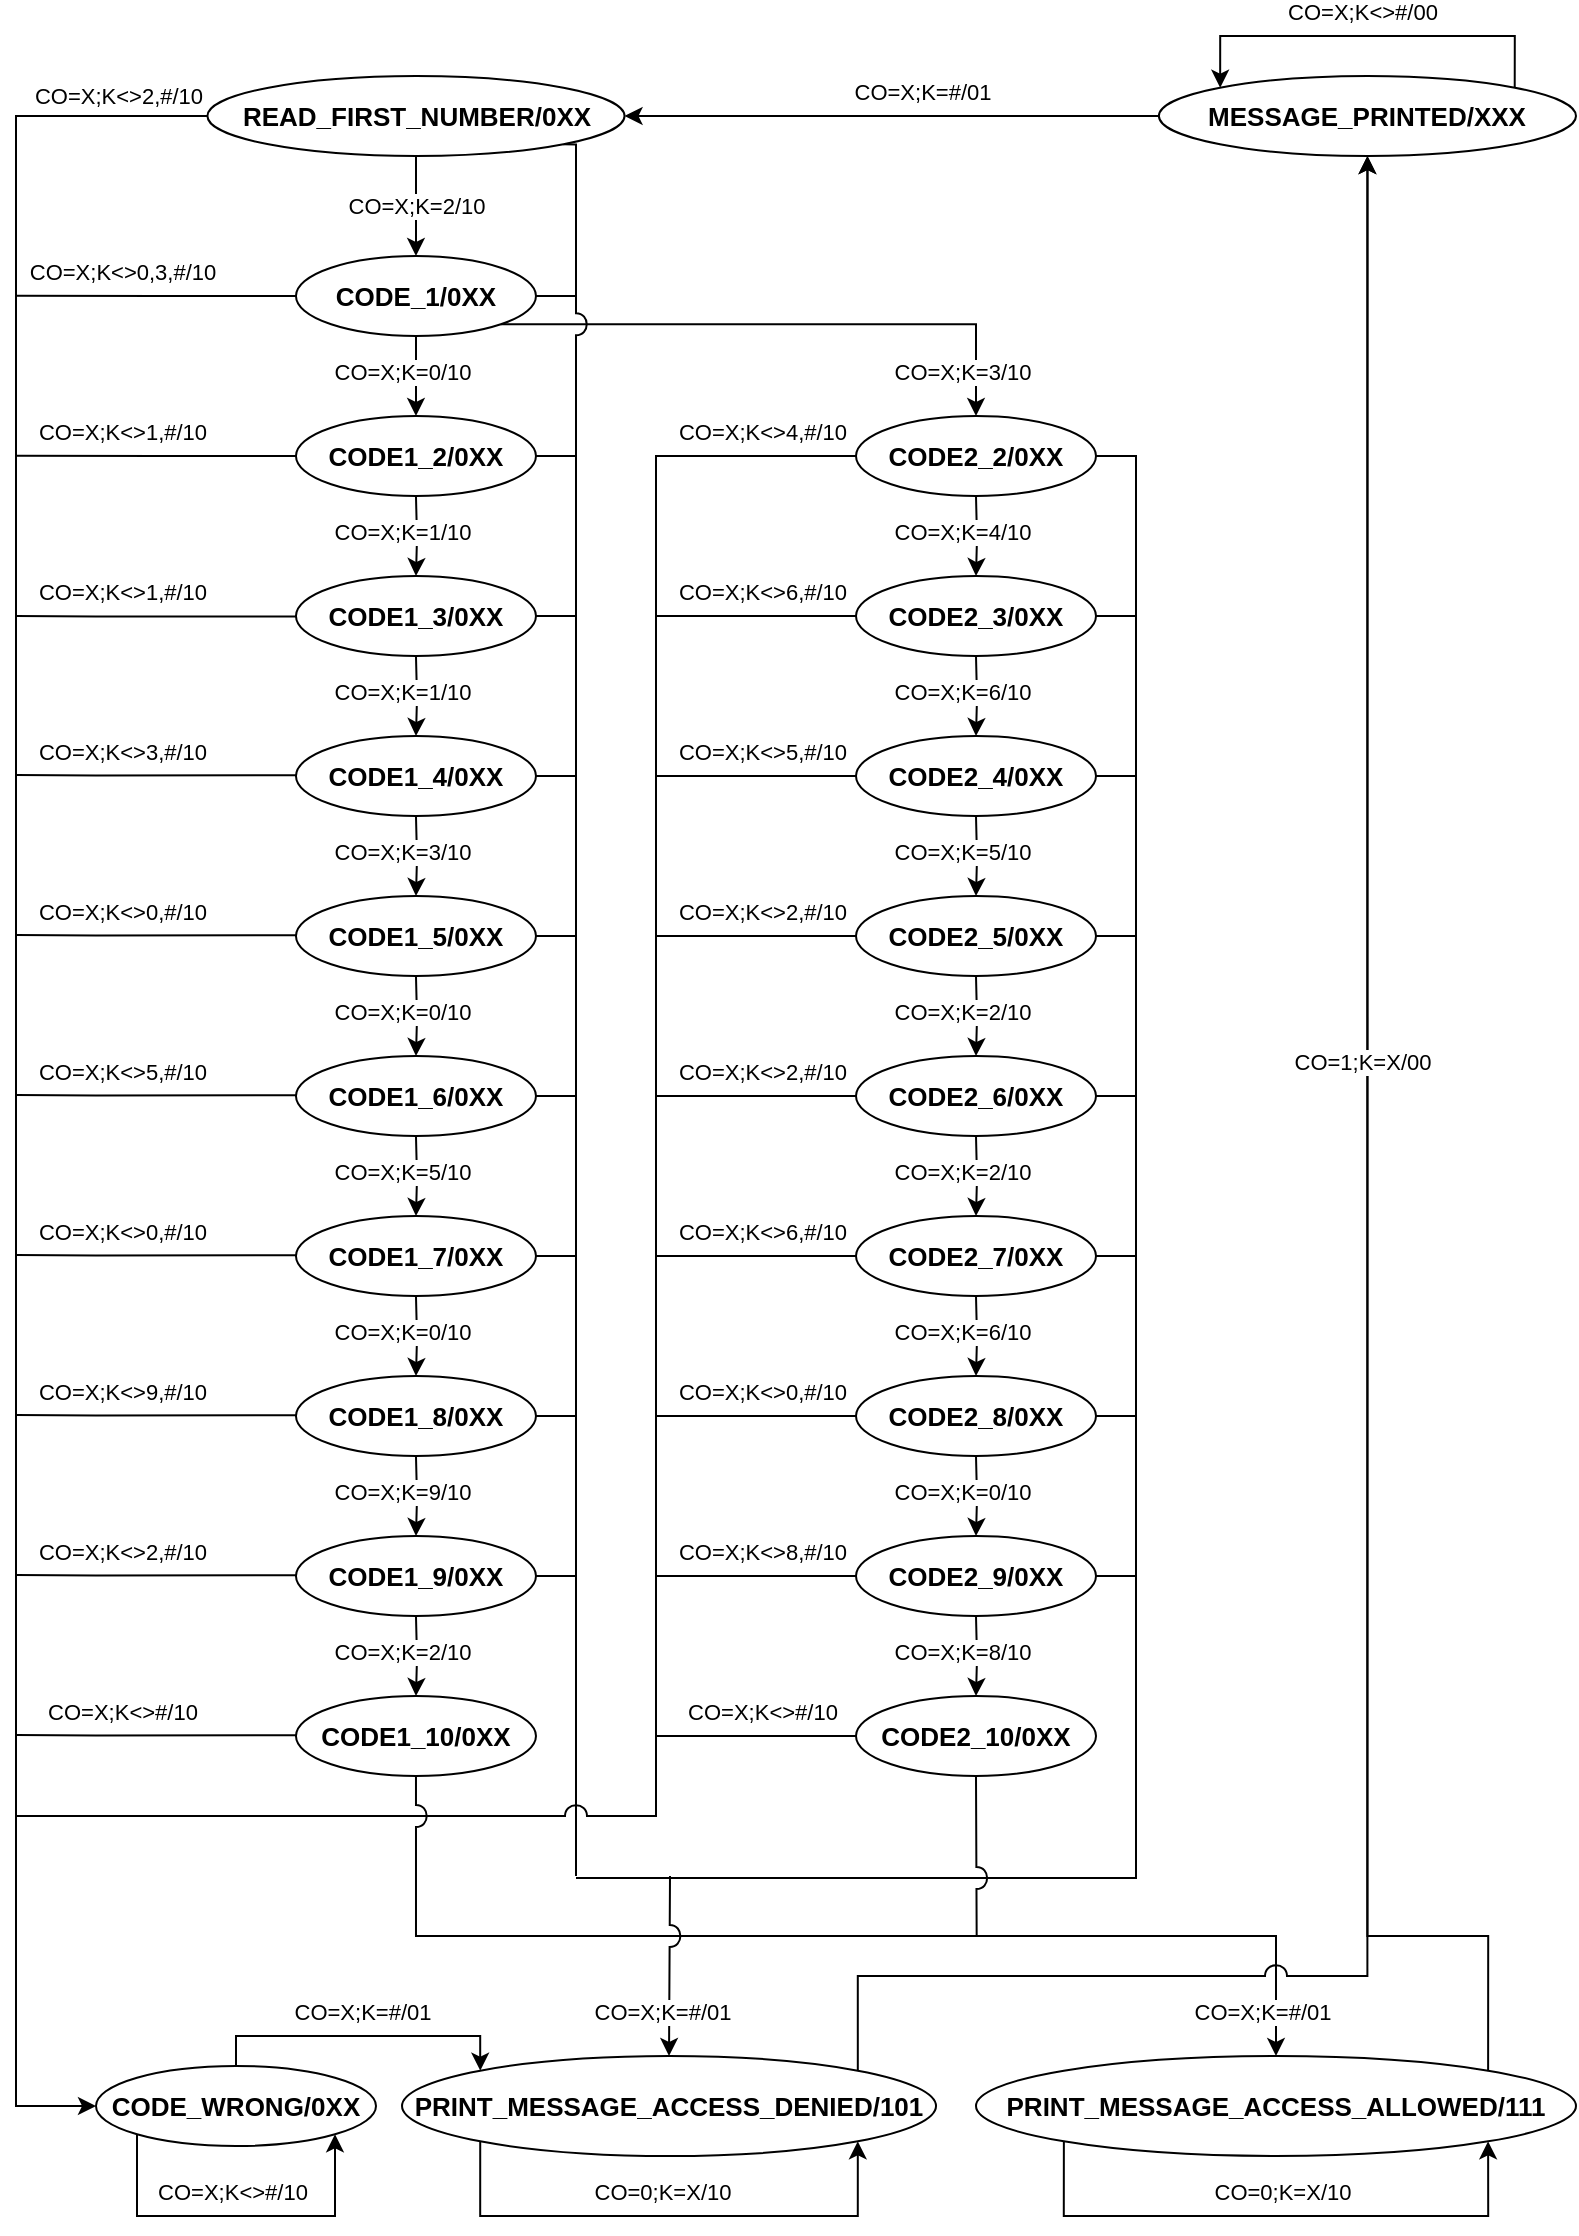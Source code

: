 <mxfile version="13.0.6" type="device"><diagram id="C5RBs43oDa-KdzZeNtuy" name="Page-1"><mxGraphModel dx="971" dy="696" grid="1" gridSize="10" guides="1" tooltips="1" connect="1" arrows="1" fold="1" page="1" pageScale="1" pageWidth="827" pageHeight="1169" math="0" shadow="0"><root><mxCell id="WIyWlLk6GJQsqaUBKTNV-0"/><mxCell id="WIyWlLk6GJQsqaUBKTNV-1" parent="WIyWlLk6GJQsqaUBKTNV-0"/><mxCell id="F92NFaQot47sYmx4hDfe-163" style="edgeStyle=orthogonalEdgeStyle;rounded=0;jumpStyle=arc;jumpSize=11;orthogonalLoop=1;jettySize=auto;html=1;exitX=1;exitY=1;exitDx=0;exitDy=0;startArrow=none;startFill=0;endArrow=none;endFill=0;" edge="1" parent="WIyWlLk6GJQsqaUBKTNV-1" source="F92NFaQot47sYmx4hDfe-0"><mxGeometry relative="1" as="geometry"><mxPoint x="310" y="190" as="targetPoint"/><Array as="points"><mxPoint x="310" y="114"/></Array></mxGeometry></mxCell><mxCell id="F92NFaQot47sYmx4hDfe-0" value="&lt;b&gt;&lt;font style=&quot;font-size: 13px&quot;&gt;READ_FIRST_NUMBER/0XX&lt;/font&gt;&lt;/b&gt;" style="ellipse;whiteSpace=wrap;html=1;" vertex="1" parent="WIyWlLk6GJQsqaUBKTNV-1"><mxGeometry x="125.72" y="80" width="208.55" height="40" as="geometry"/></mxCell><mxCell id="F92NFaQot47sYmx4hDfe-15" style="edgeStyle=orthogonalEdgeStyle;rounded=0;orthogonalLoop=1;jettySize=auto;html=1;exitX=0;exitY=0.5;exitDx=0;exitDy=0;endArrow=none;endFill=0;" edge="1" parent="WIyWlLk6GJQsqaUBKTNV-1" source="F92NFaQot47sYmx4hDfe-2"><mxGeometry relative="1" as="geometry"><mxPoint x="30" y="189.882" as="targetPoint"/></mxGeometry></mxCell><mxCell id="F92NFaQot47sYmx4hDfe-20" value="" style="edgeStyle=orthogonalEdgeStyle;rounded=0;orthogonalLoop=1;jettySize=auto;html=1;endArrow=classic;endFill=1;" edge="1" parent="WIyWlLk6GJQsqaUBKTNV-1" source="F92NFaQot47sYmx4hDfe-2" target="F92NFaQot47sYmx4hDfe-19"><mxGeometry relative="1" as="geometry"/></mxCell><mxCell id="F92NFaQot47sYmx4hDfe-22" style="edgeStyle=orthogonalEdgeStyle;rounded=0;orthogonalLoop=1;jettySize=auto;html=1;exitX=1;exitY=1;exitDx=0;exitDy=0;entryX=0.5;entryY=0;entryDx=0;entryDy=0;endArrow=classic;endFill=1;" edge="1" parent="WIyWlLk6GJQsqaUBKTNV-1" source="F92NFaQot47sYmx4hDfe-2" target="F92NFaQot47sYmx4hDfe-21"><mxGeometry relative="1" as="geometry"/></mxCell><mxCell id="F92NFaQot47sYmx4hDfe-114" style="rounded=0;orthogonalLoop=1;jettySize=auto;html=1;exitX=1;exitY=0.5;exitDx=0;exitDy=0;endArrow=none;endFill=0;edgeStyle=orthogonalEdgeStyle;jumpStyle=arc;jumpSize=11;" edge="1" parent="WIyWlLk6GJQsqaUBKTNV-1" source="F92NFaQot47sYmx4hDfe-2"><mxGeometry relative="1" as="geometry"><mxPoint x="310" y="980" as="targetPoint"/><Array as="points"><mxPoint x="310" y="190"/></Array></mxGeometry></mxCell><mxCell id="F92NFaQot47sYmx4hDfe-2" value="&lt;b&gt;&lt;font style=&quot;font-size: 13px&quot;&gt;CODE_1/0XX&lt;/font&gt;&lt;/b&gt;" style="ellipse;whiteSpace=wrap;html=1;" vertex="1" parent="WIyWlLk6GJQsqaUBKTNV-1"><mxGeometry x="169.99" y="170" width="120" height="40" as="geometry"/></mxCell><mxCell id="F92NFaQot47sYmx4hDfe-9" value="&lt;font style=&quot;font-size: 11px&quot;&gt;CO=X;K=2/10&lt;/font&gt;" style="endArrow=classic;html=1;entryX=0.5;entryY=0;entryDx=0;entryDy=0;" edge="1" parent="WIyWlLk6GJQsqaUBKTNV-1" source="F92NFaQot47sYmx4hDfe-0" target="F92NFaQot47sYmx4hDfe-2"><mxGeometry width="50" height="50" relative="1" as="geometry"><mxPoint x="360" y="370" as="sourcePoint"/><mxPoint x="410" y="320" as="targetPoint"/></mxGeometry></mxCell><mxCell id="F92NFaQot47sYmx4hDfe-141" style="edgeStyle=orthogonalEdgeStyle;rounded=0;jumpStyle=arc;jumpSize=11;orthogonalLoop=1;jettySize=auto;html=1;exitX=0.5;exitY=0;exitDx=0;exitDy=0;entryX=0;entryY=0;entryDx=0;entryDy=0;startArrow=none;startFill=0;endArrow=classic;endFill=1;" edge="1" parent="WIyWlLk6GJQsqaUBKTNV-1" source="F92NFaQot47sYmx4hDfe-10" target="F92NFaQot47sYmx4hDfe-135"><mxGeometry relative="1" as="geometry"><Array as="points"><mxPoint x="140" y="1060"/><mxPoint x="262" y="1060"/></Array></mxGeometry></mxCell><mxCell id="F92NFaQot47sYmx4hDfe-10" value="&lt;b&gt;&lt;font style=&quot;font-size: 13px&quot;&gt;CODE_WRONG/0XX&lt;/font&gt;&lt;/b&gt;" style="ellipse;whiteSpace=wrap;html=1;" vertex="1" parent="WIyWlLk6GJQsqaUBKTNV-1"><mxGeometry x="70" y="1075" width="140" height="40" as="geometry"/></mxCell><mxCell id="F92NFaQot47sYmx4hDfe-11" value="" style="endArrow=classic;html=1;exitX=0;exitY=0.5;exitDx=0;exitDy=0;entryX=0;entryY=0.5;entryDx=0;entryDy=0;rounded=0;" edge="1" parent="WIyWlLk6GJQsqaUBKTNV-1" source="F92NFaQot47sYmx4hDfe-0" target="F92NFaQot47sYmx4hDfe-10"><mxGeometry width="50" height="50" relative="1" as="geometry"><mxPoint x="140" y="270" as="sourcePoint"/><mxPoint x="190" y="220" as="targetPoint"/><Array as="points"><mxPoint x="30" y="100"/><mxPoint x="30" y="1095"/></Array></mxGeometry></mxCell><mxCell id="F92NFaQot47sYmx4hDfe-12" value="&lt;font style=&quot;font-size: 11px&quot;&gt;CO=X;K&amp;lt;&amp;gt;2,#/10&lt;/font&gt;" style="edgeLabel;html=1;align=center;verticalAlign=middle;resizable=0;points=[];" vertex="1" connectable="0" parent="F92NFaQot47sYmx4hDfe-11"><mxGeometry x="-0.889" y="2" relative="1" as="geometry"><mxPoint x="18.45" y="-12" as="offset"/></mxGeometry></mxCell><mxCell id="F92NFaQot47sYmx4hDfe-17" value="&lt;font style=&quot;font-size: 11px&quot;&gt;CO=X;K&amp;lt;&amp;gt;0,3,#/10&lt;/font&gt;" style="edgeLabel;html=1;align=center;verticalAlign=middle;resizable=0;points=[];" vertex="1" connectable="0" parent="WIyWlLk6GJQsqaUBKTNV-1"><mxGeometry x="70.003" y="190" as="geometry"><mxPoint x="12.5" y="-12" as="offset"/></mxGeometry></mxCell><mxCell id="F92NFaQot47sYmx4hDfe-25" style="edgeStyle=orthogonalEdgeStyle;rounded=0;orthogonalLoop=1;jettySize=auto;html=1;exitX=0;exitY=0.5;exitDx=0;exitDy=0;endArrow=none;endFill=0;" edge="1" parent="WIyWlLk6GJQsqaUBKTNV-1" source="F92NFaQot47sYmx4hDfe-19"><mxGeometry relative="1" as="geometry"><mxPoint x="30" y="269.833" as="targetPoint"/></mxGeometry></mxCell><mxCell id="F92NFaQot47sYmx4hDfe-116" style="edgeStyle=orthogonalEdgeStyle;rounded=0;jumpStyle=arc;jumpSize=11;orthogonalLoop=1;jettySize=auto;html=1;exitX=1;exitY=0.5;exitDx=0;exitDy=0;endArrow=none;endFill=0;" edge="1" parent="WIyWlLk6GJQsqaUBKTNV-1" source="F92NFaQot47sYmx4hDfe-19"><mxGeometry relative="1" as="geometry"><mxPoint x="310" y="270.138" as="targetPoint"/></mxGeometry></mxCell><mxCell id="F92NFaQot47sYmx4hDfe-19" value="&lt;b&gt;&lt;font style=&quot;font-size: 13px&quot;&gt;CODE1_2/0XX&lt;br&gt;&lt;/font&gt;&lt;/b&gt;" style="ellipse;whiteSpace=wrap;html=1;" vertex="1" parent="WIyWlLk6GJQsqaUBKTNV-1"><mxGeometry x="169.99" y="250" width="120" height="40" as="geometry"/></mxCell><mxCell id="F92NFaQot47sYmx4hDfe-27" style="edgeStyle=orthogonalEdgeStyle;rounded=0;orthogonalLoop=1;jettySize=auto;html=1;exitX=0;exitY=0.5;exitDx=0;exitDy=0;endArrow=none;endFill=0;jumpStyle=arc;jumpSize=11;" edge="1" parent="WIyWlLk6GJQsqaUBKTNV-1" source="F92NFaQot47sYmx4hDfe-21"><mxGeometry relative="1" as="geometry"><mxPoint x="30" y="950" as="targetPoint"/><Array as="points"><mxPoint x="350" y="270"/><mxPoint x="350" y="950"/></Array></mxGeometry></mxCell><mxCell id="F92NFaQot47sYmx4hDfe-126" style="edgeStyle=orthogonalEdgeStyle;rounded=0;jumpStyle=arc;jumpSize=11;orthogonalLoop=1;jettySize=auto;html=1;exitX=1;exitY=0.5;exitDx=0;exitDy=0;endArrow=none;endFill=0;" edge="1" parent="WIyWlLk6GJQsqaUBKTNV-1" source="F92NFaQot47sYmx4hDfe-21"><mxGeometry relative="1" as="geometry"><mxPoint x="310" y="981" as="targetPoint"/><Array as="points"><mxPoint x="590" y="270"/><mxPoint x="590" y="981"/></Array></mxGeometry></mxCell><mxCell id="F92NFaQot47sYmx4hDfe-21" value="&lt;b&gt;&lt;font style=&quot;font-size: 13px&quot;&gt;CODE2_2/0XX&lt;br&gt;&lt;/font&gt;&lt;/b&gt;" style="ellipse;whiteSpace=wrap;html=1;" vertex="1" parent="WIyWlLk6GJQsqaUBKTNV-1"><mxGeometry x="450" y="250" width="120" height="40" as="geometry"/></mxCell><mxCell id="F92NFaQot47sYmx4hDfe-23" value="&lt;font style=&quot;font-size: 11px&quot;&gt;CO=X;K=0/10&lt;/font&gt;" style="edgeLabel;html=1;align=center;verticalAlign=middle;resizable=0;points=[];" vertex="1" connectable="0" parent="WIyWlLk6GJQsqaUBKTNV-1"><mxGeometry x="210.003" y="240" as="geometry"><mxPoint x="12.5" y="-12" as="offset"/></mxGeometry></mxCell><mxCell id="F92NFaQot47sYmx4hDfe-24" value="&lt;font style=&quot;font-size: 11px&quot;&gt;CO=X;K=3/10&lt;/font&gt;" style="edgeLabel;html=1;align=center;verticalAlign=middle;resizable=0;points=[];" vertex="1" connectable="0" parent="WIyWlLk6GJQsqaUBKTNV-1"><mxGeometry x="490.013" y="240" as="geometry"><mxPoint x="12.5" y="-12" as="offset"/></mxGeometry></mxCell><mxCell id="F92NFaQot47sYmx4hDfe-26" value="&lt;font style=&quot;font-size: 11px&quot;&gt;CO=X;K&amp;lt;&amp;gt;1,#/10&lt;/font&gt;" style="edgeLabel;html=1;align=center;verticalAlign=middle;resizable=0;points=[];" vertex="1" connectable="0" parent="WIyWlLk6GJQsqaUBKTNV-1"><mxGeometry x="70.003" y="270" as="geometry"><mxPoint x="12.5" y="-12" as="offset"/></mxGeometry></mxCell><mxCell id="F92NFaQot47sYmx4hDfe-28" value="" style="edgeStyle=orthogonalEdgeStyle;rounded=0;orthogonalLoop=1;jettySize=auto;html=1;endArrow=classic;endFill=1;" edge="1" parent="WIyWlLk6GJQsqaUBKTNV-1" target="F92NFaQot47sYmx4hDfe-29"><mxGeometry relative="1" as="geometry"><mxPoint x="229.99" y="290" as="sourcePoint"/></mxGeometry></mxCell><mxCell id="F92NFaQot47sYmx4hDfe-117" style="edgeStyle=orthogonalEdgeStyle;rounded=0;jumpStyle=arc;jumpSize=11;orthogonalLoop=1;jettySize=auto;html=1;exitX=1;exitY=0.5;exitDx=0;exitDy=0;endArrow=none;endFill=0;" edge="1" parent="WIyWlLk6GJQsqaUBKTNV-1" source="F92NFaQot47sYmx4hDfe-29"><mxGeometry relative="1" as="geometry"><mxPoint x="310" y="350.138" as="targetPoint"/></mxGeometry></mxCell><mxCell id="F92NFaQot47sYmx4hDfe-29" value="&lt;b&gt;&lt;font style=&quot;font-size: 13px&quot;&gt;CODE1_3/0XX&lt;br&gt;&lt;/font&gt;&lt;/b&gt;" style="ellipse;whiteSpace=wrap;html=1;" vertex="1" parent="WIyWlLk6GJQsqaUBKTNV-1"><mxGeometry x="169.99" y="330" width="120" height="40" as="geometry"/></mxCell><mxCell id="F92NFaQot47sYmx4hDfe-30" value="&lt;font style=&quot;font-size: 11px&quot;&gt;CO=X;K=1/10&lt;/font&gt;" style="edgeLabel;html=1;align=center;verticalAlign=middle;resizable=0;points=[];" vertex="1" connectable="0" parent="WIyWlLk6GJQsqaUBKTNV-1"><mxGeometry x="210.003" y="320" as="geometry"><mxPoint x="12.5" y="-12" as="offset"/></mxGeometry></mxCell><mxCell id="F92NFaQot47sYmx4hDfe-31" value="" style="edgeStyle=orthogonalEdgeStyle;rounded=0;orthogonalLoop=1;jettySize=auto;html=1;endArrow=classic;endFill=1;" edge="1" parent="WIyWlLk6GJQsqaUBKTNV-1" target="F92NFaQot47sYmx4hDfe-32"><mxGeometry relative="1" as="geometry"><mxPoint x="229.99" y="370" as="sourcePoint"/></mxGeometry></mxCell><mxCell id="F92NFaQot47sYmx4hDfe-118" style="edgeStyle=orthogonalEdgeStyle;rounded=0;jumpStyle=arc;jumpSize=11;orthogonalLoop=1;jettySize=auto;html=1;exitX=1;exitY=0.5;exitDx=0;exitDy=0;endArrow=none;endFill=0;" edge="1" parent="WIyWlLk6GJQsqaUBKTNV-1" source="F92NFaQot47sYmx4hDfe-32"><mxGeometry relative="1" as="geometry"><mxPoint x="310" y="430.138" as="targetPoint"/></mxGeometry></mxCell><mxCell id="F92NFaQot47sYmx4hDfe-32" value="&lt;b&gt;&lt;font style=&quot;font-size: 13px&quot;&gt;CODE1_4/0XX&lt;br&gt;&lt;/font&gt;&lt;/b&gt;" style="ellipse;whiteSpace=wrap;html=1;" vertex="1" parent="WIyWlLk6GJQsqaUBKTNV-1"><mxGeometry x="169.99" y="410" width="120" height="40" as="geometry"/></mxCell><mxCell id="F92NFaQot47sYmx4hDfe-33" value="&lt;font style=&quot;font-size: 11px&quot;&gt;CO=X;K=1/10&lt;/font&gt;" style="edgeLabel;html=1;align=center;verticalAlign=middle;resizable=0;points=[];" vertex="1" connectable="0" parent="WIyWlLk6GJQsqaUBKTNV-1"><mxGeometry x="210.003" y="400" as="geometry"><mxPoint x="12.5" y="-12" as="offset"/></mxGeometry></mxCell><mxCell id="F92NFaQot47sYmx4hDfe-34" value="" style="edgeStyle=orthogonalEdgeStyle;rounded=0;orthogonalLoop=1;jettySize=auto;html=1;endArrow=classic;endFill=1;" edge="1" parent="WIyWlLk6GJQsqaUBKTNV-1" target="F92NFaQot47sYmx4hDfe-35"><mxGeometry relative="1" as="geometry"><mxPoint x="229.99" y="450" as="sourcePoint"/></mxGeometry></mxCell><mxCell id="F92NFaQot47sYmx4hDfe-119" style="edgeStyle=orthogonalEdgeStyle;rounded=0;jumpStyle=arc;jumpSize=11;orthogonalLoop=1;jettySize=auto;html=1;exitX=1;exitY=0.5;exitDx=0;exitDy=0;endArrow=none;endFill=0;" edge="1" parent="WIyWlLk6GJQsqaUBKTNV-1" source="F92NFaQot47sYmx4hDfe-35"><mxGeometry relative="1" as="geometry"><mxPoint x="310" y="510.138" as="targetPoint"/></mxGeometry></mxCell><mxCell id="F92NFaQot47sYmx4hDfe-35" value="&lt;b&gt;&lt;font style=&quot;font-size: 13px&quot;&gt;CODE1_5/0XX&lt;br&gt;&lt;/font&gt;&lt;/b&gt;" style="ellipse;whiteSpace=wrap;html=1;" vertex="1" parent="WIyWlLk6GJQsqaUBKTNV-1"><mxGeometry x="169.99" y="490" width="120" height="40" as="geometry"/></mxCell><mxCell id="F92NFaQot47sYmx4hDfe-36" value="&lt;font style=&quot;font-size: 11px&quot;&gt;CO=X;K=3/10&lt;/font&gt;" style="edgeLabel;html=1;align=center;verticalAlign=middle;resizable=0;points=[];" vertex="1" connectable="0" parent="WIyWlLk6GJQsqaUBKTNV-1"><mxGeometry x="210.003" y="480" as="geometry"><mxPoint x="12.5" y="-12" as="offset"/></mxGeometry></mxCell><mxCell id="F92NFaQot47sYmx4hDfe-37" value="" style="edgeStyle=orthogonalEdgeStyle;rounded=0;orthogonalLoop=1;jettySize=auto;html=1;endArrow=classic;endFill=1;" edge="1" parent="WIyWlLk6GJQsqaUBKTNV-1" target="F92NFaQot47sYmx4hDfe-38"><mxGeometry relative="1" as="geometry"><mxPoint x="229.99" y="530" as="sourcePoint"/></mxGeometry></mxCell><mxCell id="F92NFaQot47sYmx4hDfe-120" style="edgeStyle=orthogonalEdgeStyle;rounded=0;jumpStyle=arc;jumpSize=11;orthogonalLoop=1;jettySize=auto;html=1;exitX=1;exitY=0.5;exitDx=0;exitDy=0;endArrow=none;endFill=0;" edge="1" parent="WIyWlLk6GJQsqaUBKTNV-1" source="F92NFaQot47sYmx4hDfe-38"><mxGeometry relative="1" as="geometry"><mxPoint x="310" y="590.138" as="targetPoint"/></mxGeometry></mxCell><mxCell id="F92NFaQot47sYmx4hDfe-38" value="&lt;b&gt;&lt;font style=&quot;font-size: 13px&quot;&gt;CODE1_6/0XX&lt;br&gt;&lt;/font&gt;&lt;/b&gt;" style="ellipse;whiteSpace=wrap;html=1;" vertex="1" parent="WIyWlLk6GJQsqaUBKTNV-1"><mxGeometry x="169.99" y="570" width="120" height="40" as="geometry"/></mxCell><mxCell id="F92NFaQot47sYmx4hDfe-39" value="&lt;font style=&quot;font-size: 11px&quot;&gt;CO=X;K=0/10&lt;/font&gt;" style="edgeLabel;html=1;align=center;verticalAlign=middle;resizable=0;points=[];" vertex="1" connectable="0" parent="WIyWlLk6GJQsqaUBKTNV-1"><mxGeometry x="210.003" y="560" as="geometry"><mxPoint x="12.5" y="-12" as="offset"/></mxGeometry></mxCell><mxCell id="F92NFaQot47sYmx4hDfe-40" value="" style="edgeStyle=orthogonalEdgeStyle;rounded=0;orthogonalLoop=1;jettySize=auto;html=1;endArrow=classic;endFill=1;" edge="1" parent="WIyWlLk6GJQsqaUBKTNV-1" target="F92NFaQot47sYmx4hDfe-41"><mxGeometry relative="1" as="geometry"><mxPoint x="229.99" y="610" as="sourcePoint"/></mxGeometry></mxCell><mxCell id="F92NFaQot47sYmx4hDfe-121" style="edgeStyle=orthogonalEdgeStyle;rounded=0;jumpStyle=arc;jumpSize=11;orthogonalLoop=1;jettySize=auto;html=1;exitX=1;exitY=0.5;exitDx=0;exitDy=0;endArrow=none;endFill=0;" edge="1" parent="WIyWlLk6GJQsqaUBKTNV-1" source="F92NFaQot47sYmx4hDfe-41"><mxGeometry relative="1" as="geometry"><mxPoint x="310" y="670.138" as="targetPoint"/></mxGeometry></mxCell><mxCell id="F92NFaQot47sYmx4hDfe-41" value="&lt;b&gt;&lt;font style=&quot;font-size: 13px&quot;&gt;CODE1_7/0XX&lt;br&gt;&lt;/font&gt;&lt;/b&gt;" style="ellipse;whiteSpace=wrap;html=1;" vertex="1" parent="WIyWlLk6GJQsqaUBKTNV-1"><mxGeometry x="169.99" y="650" width="120" height="40" as="geometry"/></mxCell><mxCell id="F92NFaQot47sYmx4hDfe-42" value="&lt;font style=&quot;font-size: 11px&quot;&gt;CO=X;K=5/10&lt;/font&gt;" style="edgeLabel;html=1;align=center;verticalAlign=middle;resizable=0;points=[];" vertex="1" connectable="0" parent="WIyWlLk6GJQsqaUBKTNV-1"><mxGeometry x="210.003" y="640" as="geometry"><mxPoint x="12.5" y="-12" as="offset"/></mxGeometry></mxCell><mxCell id="F92NFaQot47sYmx4hDfe-43" value="" style="edgeStyle=orthogonalEdgeStyle;rounded=0;orthogonalLoop=1;jettySize=auto;html=1;endArrow=classic;endFill=1;" edge="1" parent="WIyWlLk6GJQsqaUBKTNV-1" target="F92NFaQot47sYmx4hDfe-44"><mxGeometry relative="1" as="geometry"><mxPoint x="229.99" y="690" as="sourcePoint"/></mxGeometry></mxCell><mxCell id="F92NFaQot47sYmx4hDfe-122" style="edgeStyle=orthogonalEdgeStyle;rounded=0;jumpStyle=arc;jumpSize=11;orthogonalLoop=1;jettySize=auto;html=1;exitX=1;exitY=0.5;exitDx=0;exitDy=0;endArrow=none;endFill=0;" edge="1" parent="WIyWlLk6GJQsqaUBKTNV-1" source="F92NFaQot47sYmx4hDfe-44"><mxGeometry relative="1" as="geometry"><mxPoint x="310" y="750.138" as="targetPoint"/></mxGeometry></mxCell><mxCell id="F92NFaQot47sYmx4hDfe-44" value="&lt;b&gt;&lt;font style=&quot;font-size: 13px&quot;&gt;CODE1_8/0XX&lt;br&gt;&lt;/font&gt;&lt;/b&gt;" style="ellipse;whiteSpace=wrap;html=1;" vertex="1" parent="WIyWlLk6GJQsqaUBKTNV-1"><mxGeometry x="169.99" y="730" width="120" height="40" as="geometry"/></mxCell><mxCell id="F92NFaQot47sYmx4hDfe-45" value="&lt;font style=&quot;font-size: 11px&quot;&gt;CO=X;K=0/10&lt;/font&gt;" style="edgeLabel;html=1;align=center;verticalAlign=middle;resizable=0;points=[];" vertex="1" connectable="0" parent="WIyWlLk6GJQsqaUBKTNV-1"><mxGeometry x="210.003" y="720" as="geometry"><mxPoint x="12.5" y="-12" as="offset"/></mxGeometry></mxCell><mxCell id="F92NFaQot47sYmx4hDfe-46" value="" style="edgeStyle=orthogonalEdgeStyle;rounded=0;orthogonalLoop=1;jettySize=auto;html=1;endArrow=classic;endFill=1;" edge="1" parent="WIyWlLk6GJQsqaUBKTNV-1" target="F92NFaQot47sYmx4hDfe-47"><mxGeometry relative="1" as="geometry"><mxPoint x="229.99" y="770" as="sourcePoint"/></mxGeometry></mxCell><mxCell id="F92NFaQot47sYmx4hDfe-123" style="edgeStyle=orthogonalEdgeStyle;rounded=0;jumpStyle=arc;jumpSize=11;orthogonalLoop=1;jettySize=auto;html=1;exitX=1;exitY=0.5;exitDx=0;exitDy=0;endArrow=none;endFill=0;" edge="1" parent="WIyWlLk6GJQsqaUBKTNV-1" source="F92NFaQot47sYmx4hDfe-47"><mxGeometry relative="1" as="geometry"><mxPoint x="310" y="830.138" as="targetPoint"/></mxGeometry></mxCell><mxCell id="F92NFaQot47sYmx4hDfe-47" value="&lt;b&gt;&lt;font style=&quot;font-size: 13px&quot;&gt;CODE1_9/0XX&lt;br&gt;&lt;/font&gt;&lt;/b&gt;" style="ellipse;whiteSpace=wrap;html=1;" vertex="1" parent="WIyWlLk6GJQsqaUBKTNV-1"><mxGeometry x="169.99" y="810" width="120" height="40" as="geometry"/></mxCell><mxCell id="F92NFaQot47sYmx4hDfe-48" value="&lt;font style=&quot;font-size: 11px&quot;&gt;CO=X;K=9/10&lt;/font&gt;" style="edgeLabel;html=1;align=center;verticalAlign=middle;resizable=0;points=[];" vertex="1" connectable="0" parent="WIyWlLk6GJQsqaUBKTNV-1"><mxGeometry x="210.003" y="800" as="geometry"><mxPoint x="12.5" y="-12" as="offset"/></mxGeometry></mxCell><mxCell id="F92NFaQot47sYmx4hDfe-49" value="" style="edgeStyle=orthogonalEdgeStyle;rounded=0;orthogonalLoop=1;jettySize=auto;html=1;endArrow=classic;endFill=1;" edge="1" parent="WIyWlLk6GJQsqaUBKTNV-1" target="F92NFaQot47sYmx4hDfe-50"><mxGeometry relative="1" as="geometry"><mxPoint x="229.99" y="850" as="sourcePoint"/></mxGeometry></mxCell><mxCell id="F92NFaQot47sYmx4hDfe-150" style="edgeStyle=orthogonalEdgeStyle;rounded=0;jumpStyle=arc;jumpSize=11;orthogonalLoop=1;jettySize=auto;html=1;exitX=0.5;exitY=1;exitDx=0;exitDy=0;startArrow=none;startFill=0;endArrow=classic;endFill=1;" edge="1" parent="WIyWlLk6GJQsqaUBKTNV-1" source="F92NFaQot47sYmx4hDfe-50" target="F92NFaQot47sYmx4hDfe-144"><mxGeometry relative="1" as="geometry"><Array as="points"><mxPoint x="230" y="1010"/><mxPoint x="660" y="1010"/></Array></mxGeometry></mxCell><mxCell id="F92NFaQot47sYmx4hDfe-50" value="&lt;b&gt;&lt;font style=&quot;font-size: 13px&quot;&gt;CODE1_10/0XX&lt;br&gt;&lt;/font&gt;&lt;/b&gt;" style="ellipse;whiteSpace=wrap;html=1;" vertex="1" parent="WIyWlLk6GJQsqaUBKTNV-1"><mxGeometry x="169.99" y="890" width="120" height="40" as="geometry"/></mxCell><mxCell id="F92NFaQot47sYmx4hDfe-51" value="&lt;font style=&quot;font-size: 11px&quot;&gt;CO=X;K=2/10&lt;/font&gt;" style="edgeLabel;html=1;align=center;verticalAlign=middle;resizable=0;points=[];" vertex="1" connectable="0" parent="WIyWlLk6GJQsqaUBKTNV-1"><mxGeometry x="210.003" y="880" as="geometry"><mxPoint x="12.5" y="-12" as="offset"/></mxGeometry></mxCell><mxCell id="F92NFaQot47sYmx4hDfe-52" style="edgeStyle=orthogonalEdgeStyle;rounded=0;orthogonalLoop=1;jettySize=auto;html=1;exitX=0;exitY=0.5;exitDx=0;exitDy=0;endArrow=none;endFill=0;" edge="1" parent="WIyWlLk6GJQsqaUBKTNV-1"><mxGeometry relative="1" as="geometry"><mxPoint x="30" y="350.033" as="targetPoint"/><mxPoint x="169.99" y="350.2" as="sourcePoint"/><Array as="points"><mxPoint x="70" y="350"/><mxPoint x="70" y="350"/></Array></mxGeometry></mxCell><mxCell id="F92NFaQot47sYmx4hDfe-53" value="&lt;font style=&quot;font-size: 11px&quot;&gt;CO=X;K&amp;lt;&amp;gt;1,#/10&lt;/font&gt;" style="edgeLabel;html=1;align=center;verticalAlign=middle;resizable=0;points=[];" vertex="1" connectable="0" parent="WIyWlLk6GJQsqaUBKTNV-1"><mxGeometry x="70.003" y="350.2" as="geometry"><mxPoint x="12.5" y="-12" as="offset"/></mxGeometry></mxCell><mxCell id="F92NFaQot47sYmx4hDfe-54" style="edgeStyle=orthogonalEdgeStyle;rounded=0;orthogonalLoop=1;jettySize=auto;html=1;exitX=0;exitY=0.5;exitDx=0;exitDy=0;endArrow=none;endFill=0;" edge="1" parent="WIyWlLk6GJQsqaUBKTNV-1"><mxGeometry relative="1" as="geometry"><mxPoint x="30" y="429.503" as="targetPoint"/><mxPoint x="169.99" y="429.67" as="sourcePoint"/><Array as="points"><mxPoint x="70" y="429.47"/><mxPoint x="70" y="429.47"/></Array></mxGeometry></mxCell><mxCell id="F92NFaQot47sYmx4hDfe-55" value="&lt;font style=&quot;font-size: 11px&quot;&gt;CO=X;K&amp;lt;&amp;gt;3,#/10&lt;/font&gt;" style="edgeLabel;html=1;align=center;verticalAlign=middle;resizable=0;points=[];" vertex="1" connectable="0" parent="WIyWlLk6GJQsqaUBKTNV-1"><mxGeometry x="70.003" y="429.67" as="geometry"><mxPoint x="12.5" y="-12" as="offset"/></mxGeometry></mxCell><mxCell id="F92NFaQot47sYmx4hDfe-56" style="edgeStyle=orthogonalEdgeStyle;rounded=0;orthogonalLoop=1;jettySize=auto;html=1;exitX=0;exitY=0.5;exitDx=0;exitDy=0;endArrow=none;endFill=0;" edge="1" parent="WIyWlLk6GJQsqaUBKTNV-1"><mxGeometry relative="1" as="geometry"><mxPoint x="30" y="509.503" as="targetPoint"/><mxPoint x="169.99" y="509.67" as="sourcePoint"/><Array as="points"><mxPoint x="70" y="509.47"/><mxPoint x="70" y="509.47"/></Array></mxGeometry></mxCell><mxCell id="F92NFaQot47sYmx4hDfe-57" value="&lt;font style=&quot;font-size: 11px&quot;&gt;CO=X;K&amp;lt;&amp;gt;0,#/10&lt;/font&gt;" style="edgeLabel;html=1;align=center;verticalAlign=middle;resizable=0;points=[];" vertex="1" connectable="0" parent="WIyWlLk6GJQsqaUBKTNV-1"><mxGeometry x="70.003" y="509.67" as="geometry"><mxPoint x="12.5" y="-12" as="offset"/></mxGeometry></mxCell><mxCell id="F92NFaQot47sYmx4hDfe-58" style="edgeStyle=orthogonalEdgeStyle;rounded=0;orthogonalLoop=1;jettySize=auto;html=1;exitX=0;exitY=0.5;exitDx=0;exitDy=0;endArrow=none;endFill=0;" edge="1" parent="WIyWlLk6GJQsqaUBKTNV-1"><mxGeometry relative="1" as="geometry"><mxPoint x="30" y="589.503" as="targetPoint"/><mxPoint x="169.99" y="589.67" as="sourcePoint"/><Array as="points"><mxPoint x="70" y="589.47"/><mxPoint x="70" y="589.47"/></Array></mxGeometry></mxCell><mxCell id="F92NFaQot47sYmx4hDfe-59" value="&lt;font style=&quot;font-size: 11px&quot;&gt;CO=X;K&amp;lt;&amp;gt;5,#/10&lt;/font&gt;" style="edgeLabel;html=1;align=center;verticalAlign=middle;resizable=0;points=[];" vertex="1" connectable="0" parent="WIyWlLk6GJQsqaUBKTNV-1"><mxGeometry x="70.003" y="589.67" as="geometry"><mxPoint x="12.5" y="-12" as="offset"/></mxGeometry></mxCell><mxCell id="F92NFaQot47sYmx4hDfe-60" style="edgeStyle=orthogonalEdgeStyle;rounded=0;orthogonalLoop=1;jettySize=auto;html=1;exitX=0;exitY=0.5;exitDx=0;exitDy=0;endArrow=none;endFill=0;" edge="1" parent="WIyWlLk6GJQsqaUBKTNV-1"><mxGeometry relative="1" as="geometry"><mxPoint x="30" y="669.503" as="targetPoint"/><mxPoint x="169.99" y="669.67" as="sourcePoint"/><Array as="points"><mxPoint x="70" y="669.47"/><mxPoint x="70" y="669.47"/></Array></mxGeometry></mxCell><mxCell id="F92NFaQot47sYmx4hDfe-61" value="&lt;font style=&quot;font-size: 11px&quot;&gt;CO=X;K&amp;lt;&amp;gt;0,#/10&lt;/font&gt;" style="edgeLabel;html=1;align=center;verticalAlign=middle;resizable=0;points=[];" vertex="1" connectable="0" parent="WIyWlLk6GJQsqaUBKTNV-1"><mxGeometry x="70.003" y="669.67" as="geometry"><mxPoint x="12.5" y="-12" as="offset"/></mxGeometry></mxCell><mxCell id="F92NFaQot47sYmx4hDfe-62" style="edgeStyle=orthogonalEdgeStyle;rounded=0;orthogonalLoop=1;jettySize=auto;html=1;exitX=0;exitY=0.5;exitDx=0;exitDy=0;endArrow=none;endFill=0;" edge="1" parent="WIyWlLk6GJQsqaUBKTNV-1"><mxGeometry relative="1" as="geometry"><mxPoint x="30" y="749.503" as="targetPoint"/><mxPoint x="169.99" y="749.67" as="sourcePoint"/><Array as="points"><mxPoint x="70" y="749.47"/><mxPoint x="70" y="749.47"/></Array></mxGeometry></mxCell><mxCell id="F92NFaQot47sYmx4hDfe-63" value="&lt;font style=&quot;font-size: 11px&quot;&gt;CO=X;K&amp;lt;&amp;gt;9,#/10&lt;/font&gt;" style="edgeLabel;html=1;align=center;verticalAlign=middle;resizable=0;points=[];" vertex="1" connectable="0" parent="WIyWlLk6GJQsqaUBKTNV-1"><mxGeometry x="70.003" y="749.67" as="geometry"><mxPoint x="12.5" y="-12" as="offset"/></mxGeometry></mxCell><mxCell id="F92NFaQot47sYmx4hDfe-64" style="edgeStyle=orthogonalEdgeStyle;rounded=0;orthogonalLoop=1;jettySize=auto;html=1;exitX=0;exitY=0.5;exitDx=0;exitDy=0;endArrow=none;endFill=0;" edge="1" parent="WIyWlLk6GJQsqaUBKTNV-1"><mxGeometry relative="1" as="geometry"><mxPoint x="30" y="829.503" as="targetPoint"/><mxPoint x="169.99" y="829.67" as="sourcePoint"/><Array as="points"><mxPoint x="70" y="829.47"/><mxPoint x="70" y="829.47"/></Array></mxGeometry></mxCell><mxCell id="F92NFaQot47sYmx4hDfe-65" value="&lt;font style=&quot;font-size: 11px&quot;&gt;CO=X;K&amp;lt;&amp;gt;2,#/10&lt;/font&gt;" style="edgeLabel;html=1;align=center;verticalAlign=middle;resizable=0;points=[];" vertex="1" connectable="0" parent="WIyWlLk6GJQsqaUBKTNV-1"><mxGeometry x="70.003" y="829.67" as="geometry"><mxPoint x="12.5" y="-12" as="offset"/></mxGeometry></mxCell><mxCell id="F92NFaQot47sYmx4hDfe-66" style="edgeStyle=orthogonalEdgeStyle;rounded=0;orthogonalLoop=1;jettySize=auto;html=1;exitX=0;exitY=0.5;exitDx=0;exitDy=0;endArrow=none;endFill=0;" edge="1" parent="WIyWlLk6GJQsqaUBKTNV-1"><mxGeometry relative="1" as="geometry"><mxPoint x="30" y="909.503" as="targetPoint"/><mxPoint x="169.99" y="909.67" as="sourcePoint"/><Array as="points"><mxPoint x="70" y="909.47"/><mxPoint x="70" y="909.47"/></Array></mxGeometry></mxCell><mxCell id="F92NFaQot47sYmx4hDfe-67" value="&lt;font style=&quot;font-size: 11px&quot;&gt;CO=X;K&amp;lt;&amp;gt;#/10&lt;/font&gt;" style="edgeLabel;html=1;align=center;verticalAlign=middle;resizable=0;points=[];" vertex="1" connectable="0" parent="WIyWlLk6GJQsqaUBKTNV-1"><mxGeometry x="70.003" y="909.67" as="geometry"><mxPoint x="12.5" y="-12" as="offset"/></mxGeometry></mxCell><mxCell id="F92NFaQot47sYmx4hDfe-69" value="" style="edgeStyle=orthogonalEdgeStyle;rounded=0;orthogonalLoop=1;jettySize=auto;html=1;endArrow=classic;endFill=1;" edge="1" parent="WIyWlLk6GJQsqaUBKTNV-1" target="F92NFaQot47sYmx4hDfe-70"><mxGeometry relative="1" as="geometry"><mxPoint x="510" y="290" as="sourcePoint"/></mxGeometry></mxCell><mxCell id="F92NFaQot47sYmx4hDfe-127" style="edgeStyle=orthogonalEdgeStyle;rounded=0;jumpStyle=arc;jumpSize=11;orthogonalLoop=1;jettySize=auto;html=1;exitX=1;exitY=0.5;exitDx=0;exitDy=0;endArrow=none;endFill=0;" edge="1" parent="WIyWlLk6GJQsqaUBKTNV-1" source="F92NFaQot47sYmx4hDfe-70"><mxGeometry relative="1" as="geometry"><mxPoint x="590" y="350.138" as="targetPoint"/></mxGeometry></mxCell><mxCell id="F92NFaQot47sYmx4hDfe-70" value="&lt;b&gt;&lt;font style=&quot;font-size: 13px&quot;&gt;CODE2_3/0XX&lt;br&gt;&lt;/font&gt;&lt;/b&gt;" style="ellipse;whiteSpace=wrap;html=1;" vertex="1" parent="WIyWlLk6GJQsqaUBKTNV-1"><mxGeometry x="450" y="330" width="120" height="40" as="geometry"/></mxCell><mxCell id="F92NFaQot47sYmx4hDfe-71" value="&lt;font style=&quot;font-size: 11px&quot;&gt;CO=X;K=4/10&lt;/font&gt;" style="edgeLabel;html=1;align=center;verticalAlign=middle;resizable=0;points=[];" vertex="1" connectable="0" parent="WIyWlLk6GJQsqaUBKTNV-1"><mxGeometry x="490.013" y="320" as="geometry"><mxPoint x="12.5" y="-12" as="offset"/></mxGeometry></mxCell><mxCell id="F92NFaQot47sYmx4hDfe-72" value="" style="edgeStyle=orthogonalEdgeStyle;rounded=0;orthogonalLoop=1;jettySize=auto;html=1;endArrow=classic;endFill=1;" edge="1" parent="WIyWlLk6GJQsqaUBKTNV-1" target="F92NFaQot47sYmx4hDfe-73"><mxGeometry relative="1" as="geometry"><mxPoint x="510" y="370" as="sourcePoint"/></mxGeometry></mxCell><mxCell id="F92NFaQot47sYmx4hDfe-128" style="edgeStyle=orthogonalEdgeStyle;rounded=0;jumpStyle=arc;jumpSize=11;orthogonalLoop=1;jettySize=auto;html=1;exitX=1;exitY=0.5;exitDx=0;exitDy=0;endArrow=none;endFill=0;" edge="1" parent="WIyWlLk6GJQsqaUBKTNV-1" source="F92NFaQot47sYmx4hDfe-73"><mxGeometry relative="1" as="geometry"><mxPoint x="590" y="430.138" as="targetPoint"/></mxGeometry></mxCell><mxCell id="F92NFaQot47sYmx4hDfe-73" value="&lt;b&gt;&lt;font style=&quot;font-size: 13px&quot;&gt;CODE2_4/0XX&lt;br&gt;&lt;/font&gt;&lt;/b&gt;" style="ellipse;whiteSpace=wrap;html=1;" vertex="1" parent="WIyWlLk6GJQsqaUBKTNV-1"><mxGeometry x="450" y="410" width="120" height="40" as="geometry"/></mxCell><mxCell id="F92NFaQot47sYmx4hDfe-74" value="&lt;font style=&quot;font-size: 11px&quot;&gt;CO=X;K=6/10&lt;/font&gt;" style="edgeLabel;html=1;align=center;verticalAlign=middle;resizable=0;points=[];" vertex="1" connectable="0" parent="WIyWlLk6GJQsqaUBKTNV-1"><mxGeometry x="490.013" y="400" as="geometry"><mxPoint x="12.5" y="-12" as="offset"/></mxGeometry></mxCell><mxCell id="F92NFaQot47sYmx4hDfe-75" value="" style="edgeStyle=orthogonalEdgeStyle;rounded=0;orthogonalLoop=1;jettySize=auto;html=1;endArrow=classic;endFill=1;" edge="1" parent="WIyWlLk6GJQsqaUBKTNV-1" target="F92NFaQot47sYmx4hDfe-76"><mxGeometry relative="1" as="geometry"><mxPoint x="510" y="450" as="sourcePoint"/></mxGeometry></mxCell><mxCell id="F92NFaQot47sYmx4hDfe-129" style="edgeStyle=orthogonalEdgeStyle;rounded=0;jumpStyle=arc;jumpSize=11;orthogonalLoop=1;jettySize=auto;html=1;exitX=1;exitY=0.5;exitDx=0;exitDy=0;endArrow=none;endFill=0;" edge="1" parent="WIyWlLk6GJQsqaUBKTNV-1" source="F92NFaQot47sYmx4hDfe-76"><mxGeometry relative="1" as="geometry"><mxPoint x="590" y="510.138" as="targetPoint"/></mxGeometry></mxCell><mxCell id="F92NFaQot47sYmx4hDfe-76" value="&lt;b&gt;&lt;font style=&quot;font-size: 13px&quot;&gt;CODE2_5/0XX&lt;br&gt;&lt;/font&gt;&lt;/b&gt;" style="ellipse;whiteSpace=wrap;html=1;" vertex="1" parent="WIyWlLk6GJQsqaUBKTNV-1"><mxGeometry x="450" y="490" width="120" height="40" as="geometry"/></mxCell><mxCell id="F92NFaQot47sYmx4hDfe-77" value="&lt;font style=&quot;font-size: 11px&quot;&gt;CO=X;K=5/10&lt;/font&gt;" style="edgeLabel;html=1;align=center;verticalAlign=middle;resizable=0;points=[];" vertex="1" connectable="0" parent="WIyWlLk6GJQsqaUBKTNV-1"><mxGeometry x="490.013" y="480" as="geometry"><mxPoint x="12.5" y="-12" as="offset"/></mxGeometry></mxCell><mxCell id="F92NFaQot47sYmx4hDfe-78" value="" style="edgeStyle=orthogonalEdgeStyle;rounded=0;orthogonalLoop=1;jettySize=auto;html=1;endArrow=classic;endFill=1;" edge="1" parent="WIyWlLk6GJQsqaUBKTNV-1" target="F92NFaQot47sYmx4hDfe-79"><mxGeometry relative="1" as="geometry"><mxPoint x="510" y="530" as="sourcePoint"/></mxGeometry></mxCell><mxCell id="F92NFaQot47sYmx4hDfe-130" style="edgeStyle=orthogonalEdgeStyle;rounded=0;jumpStyle=arc;jumpSize=11;orthogonalLoop=1;jettySize=auto;html=1;exitX=1;exitY=0.5;exitDx=0;exitDy=0;endArrow=none;endFill=0;" edge="1" parent="WIyWlLk6GJQsqaUBKTNV-1" source="F92NFaQot47sYmx4hDfe-79"><mxGeometry relative="1" as="geometry"><mxPoint x="590" y="590.138" as="targetPoint"/></mxGeometry></mxCell><mxCell id="F92NFaQot47sYmx4hDfe-79" value="&lt;b&gt;&lt;font style=&quot;font-size: 13px&quot;&gt;CODE2_6/0XX&lt;br&gt;&lt;/font&gt;&lt;/b&gt;" style="ellipse;whiteSpace=wrap;html=1;" vertex="1" parent="WIyWlLk6GJQsqaUBKTNV-1"><mxGeometry x="450" y="570" width="120" height="40" as="geometry"/></mxCell><mxCell id="F92NFaQot47sYmx4hDfe-80" value="&lt;font style=&quot;font-size: 11px&quot;&gt;CO=X;K=2/10&lt;/font&gt;" style="edgeLabel;html=1;align=center;verticalAlign=middle;resizable=0;points=[];" vertex="1" connectable="0" parent="WIyWlLk6GJQsqaUBKTNV-1"><mxGeometry x="490.013" y="560" as="geometry"><mxPoint x="12.5" y="-12" as="offset"/></mxGeometry></mxCell><mxCell id="F92NFaQot47sYmx4hDfe-81" value="" style="edgeStyle=orthogonalEdgeStyle;rounded=0;orthogonalLoop=1;jettySize=auto;html=1;endArrow=classic;endFill=1;" edge="1" parent="WIyWlLk6GJQsqaUBKTNV-1" target="F92NFaQot47sYmx4hDfe-82"><mxGeometry relative="1" as="geometry"><mxPoint x="510" y="610" as="sourcePoint"/></mxGeometry></mxCell><mxCell id="F92NFaQot47sYmx4hDfe-131" style="edgeStyle=orthogonalEdgeStyle;rounded=0;jumpStyle=arc;jumpSize=11;orthogonalLoop=1;jettySize=auto;html=1;exitX=1;exitY=0.5;exitDx=0;exitDy=0;endArrow=none;endFill=0;" edge="1" parent="WIyWlLk6GJQsqaUBKTNV-1" source="F92NFaQot47sYmx4hDfe-82"><mxGeometry relative="1" as="geometry"><mxPoint x="590" y="670.138" as="targetPoint"/></mxGeometry></mxCell><mxCell id="F92NFaQot47sYmx4hDfe-82" value="&lt;b&gt;&lt;font style=&quot;font-size: 13px&quot;&gt;CODE2_7/0XX&lt;br&gt;&lt;/font&gt;&lt;/b&gt;" style="ellipse;whiteSpace=wrap;html=1;" vertex="1" parent="WIyWlLk6GJQsqaUBKTNV-1"><mxGeometry x="450" y="650" width="120" height="40" as="geometry"/></mxCell><mxCell id="F92NFaQot47sYmx4hDfe-83" value="&lt;font style=&quot;font-size: 11px&quot;&gt;CO=X;K=2/10&lt;/font&gt;" style="edgeLabel;html=1;align=center;verticalAlign=middle;resizable=0;points=[];" vertex="1" connectable="0" parent="WIyWlLk6GJQsqaUBKTNV-1"><mxGeometry x="490.013" y="640" as="geometry"><mxPoint x="12.5" y="-12" as="offset"/></mxGeometry></mxCell><mxCell id="F92NFaQot47sYmx4hDfe-84" value="" style="edgeStyle=orthogonalEdgeStyle;rounded=0;orthogonalLoop=1;jettySize=auto;html=1;endArrow=classic;endFill=1;" edge="1" parent="WIyWlLk6GJQsqaUBKTNV-1" target="F92NFaQot47sYmx4hDfe-85"><mxGeometry relative="1" as="geometry"><mxPoint x="510" y="690" as="sourcePoint"/></mxGeometry></mxCell><mxCell id="F92NFaQot47sYmx4hDfe-112" value="" style="edgeStyle=orthogonalEdgeStyle;rounded=0;orthogonalLoop=1;jettySize=auto;html=1;endArrow=none;endFill=0;" edge="1" parent="WIyWlLk6GJQsqaUBKTNV-1" source="F92NFaQot47sYmx4hDfe-85"><mxGeometry relative="1" as="geometry"><mxPoint x="350" y="750" as="targetPoint"/></mxGeometry></mxCell><mxCell id="F92NFaQot47sYmx4hDfe-132" style="edgeStyle=orthogonalEdgeStyle;rounded=0;jumpStyle=arc;jumpSize=11;orthogonalLoop=1;jettySize=auto;html=1;exitX=1;exitY=0.5;exitDx=0;exitDy=0;endArrow=none;endFill=0;" edge="1" parent="WIyWlLk6GJQsqaUBKTNV-1" source="F92NFaQot47sYmx4hDfe-85"><mxGeometry relative="1" as="geometry"><mxPoint x="590" y="750.138" as="targetPoint"/></mxGeometry></mxCell><mxCell id="F92NFaQot47sYmx4hDfe-85" value="&lt;b&gt;&lt;font style=&quot;font-size: 13px&quot;&gt;CODE2_8/0XX&lt;br&gt;&lt;/font&gt;&lt;/b&gt;" style="ellipse;whiteSpace=wrap;html=1;" vertex="1" parent="WIyWlLk6GJQsqaUBKTNV-1"><mxGeometry x="450" y="730" width="120" height="40" as="geometry"/></mxCell><mxCell id="F92NFaQot47sYmx4hDfe-86" value="&lt;font style=&quot;font-size: 11px&quot;&gt;CO=X;K=6/10&lt;/font&gt;" style="edgeLabel;html=1;align=center;verticalAlign=middle;resizable=0;points=[];" vertex="1" connectable="0" parent="WIyWlLk6GJQsqaUBKTNV-1"><mxGeometry x="490.013" y="720" as="geometry"><mxPoint x="12.5" y="-12" as="offset"/></mxGeometry></mxCell><mxCell id="F92NFaQot47sYmx4hDfe-87" value="" style="edgeStyle=orthogonalEdgeStyle;rounded=0;orthogonalLoop=1;jettySize=auto;html=1;endArrow=classic;endFill=1;" edge="1" parent="WIyWlLk6GJQsqaUBKTNV-1" target="F92NFaQot47sYmx4hDfe-88"><mxGeometry relative="1" as="geometry"><mxPoint x="510" y="770" as="sourcePoint"/></mxGeometry></mxCell><mxCell id="F92NFaQot47sYmx4hDfe-133" style="edgeStyle=orthogonalEdgeStyle;rounded=0;jumpStyle=arc;jumpSize=11;orthogonalLoop=1;jettySize=auto;html=1;exitX=1;exitY=0.5;exitDx=0;exitDy=0;endArrow=none;endFill=0;" edge="1" parent="WIyWlLk6GJQsqaUBKTNV-1" source="F92NFaQot47sYmx4hDfe-88"><mxGeometry relative="1" as="geometry"><mxPoint x="590" y="830.138" as="targetPoint"/></mxGeometry></mxCell><mxCell id="F92NFaQot47sYmx4hDfe-88" value="&lt;b&gt;&lt;font style=&quot;font-size: 13px&quot;&gt;CODE2_9/0XX&lt;br&gt;&lt;/font&gt;&lt;/b&gt;" style="ellipse;whiteSpace=wrap;html=1;" vertex="1" parent="WIyWlLk6GJQsqaUBKTNV-1"><mxGeometry x="450" y="810" width="120" height="40" as="geometry"/></mxCell><mxCell id="F92NFaQot47sYmx4hDfe-89" value="&lt;font style=&quot;font-size: 11px&quot;&gt;CO=X;K=0/10&lt;/font&gt;" style="edgeLabel;html=1;align=center;verticalAlign=middle;resizable=0;points=[];" vertex="1" connectable="0" parent="WIyWlLk6GJQsqaUBKTNV-1"><mxGeometry x="490.013" y="800" as="geometry"><mxPoint x="12.5" y="-12" as="offset"/></mxGeometry></mxCell><mxCell id="F92NFaQot47sYmx4hDfe-90" value="" style="edgeStyle=orthogonalEdgeStyle;rounded=0;orthogonalLoop=1;jettySize=auto;html=1;endArrow=classic;endFill=1;" edge="1" parent="WIyWlLk6GJQsqaUBKTNV-1" target="F92NFaQot47sYmx4hDfe-91"><mxGeometry relative="1" as="geometry"><mxPoint x="510" y="850" as="sourcePoint"/></mxGeometry></mxCell><mxCell id="F92NFaQot47sYmx4hDfe-151" style="edgeStyle=orthogonalEdgeStyle;rounded=0;jumpStyle=arc;jumpSize=11;orthogonalLoop=1;jettySize=auto;html=1;exitX=0.5;exitY=1;exitDx=0;exitDy=0;startArrow=none;startFill=0;endArrow=none;endFill=0;" edge="1" parent="WIyWlLk6GJQsqaUBKTNV-1" source="F92NFaQot47sYmx4hDfe-91"><mxGeometry relative="1" as="geometry"><mxPoint x="510.333" y="1010" as="targetPoint"/></mxGeometry></mxCell><mxCell id="F92NFaQot47sYmx4hDfe-91" value="&lt;b&gt;&lt;font style=&quot;font-size: 13px&quot;&gt;CODE2_10/0XX&lt;br&gt;&lt;/font&gt;&lt;/b&gt;" style="ellipse;whiteSpace=wrap;html=1;" vertex="1" parent="WIyWlLk6GJQsqaUBKTNV-1"><mxGeometry x="450" y="890" width="120" height="40" as="geometry"/></mxCell><mxCell id="F92NFaQot47sYmx4hDfe-92" value="&lt;font style=&quot;font-size: 11px&quot;&gt;CO=X;K=8/10&lt;/font&gt;" style="edgeLabel;html=1;align=center;verticalAlign=middle;resizable=0;points=[];" vertex="1" connectable="0" parent="WIyWlLk6GJQsqaUBKTNV-1"><mxGeometry x="490.013" y="880" as="geometry"><mxPoint x="12.5" y="-12" as="offset"/></mxGeometry></mxCell><mxCell id="F92NFaQot47sYmx4hDfe-93" style="edgeStyle=orthogonalEdgeStyle;rounded=0;orthogonalLoop=1;jettySize=auto;html=1;endArrow=none;endFill=0;" edge="1" parent="WIyWlLk6GJQsqaUBKTNV-1"><mxGeometry relative="1" as="geometry"><mxPoint x="350" y="350" as="targetPoint"/><mxPoint x="450" y="350" as="sourcePoint"/><Array as="points"><mxPoint x="390" y="350"/><mxPoint x="390" y="350"/></Array></mxGeometry></mxCell><mxCell id="F92NFaQot47sYmx4hDfe-94" value="&lt;font style=&quot;font-size: 11px&quot;&gt;CO=X;K&amp;lt;&amp;gt;6,#/10&lt;/font&gt;" style="edgeLabel;html=1;align=center;verticalAlign=middle;resizable=0;points=[];" vertex="1" connectable="0" parent="WIyWlLk6GJQsqaUBKTNV-1"><mxGeometry x="390.003" y="350.2" as="geometry"><mxPoint x="12.5" y="-12" as="offset"/></mxGeometry></mxCell><mxCell id="F92NFaQot47sYmx4hDfe-95" style="edgeStyle=orthogonalEdgeStyle;rounded=0;orthogonalLoop=1;jettySize=auto;html=1;endArrow=none;endFill=0;" edge="1" parent="WIyWlLk6GJQsqaUBKTNV-1"><mxGeometry relative="1" as="geometry"><mxPoint x="350" y="430" as="targetPoint"/><mxPoint x="450" y="430" as="sourcePoint"/><Array as="points"><mxPoint x="390" y="429.47"/><mxPoint x="390" y="429.47"/></Array></mxGeometry></mxCell><mxCell id="F92NFaQot47sYmx4hDfe-96" value="&lt;font style=&quot;font-size: 11px&quot;&gt;CO=X;K&amp;lt;&amp;gt;5,#/10&lt;/font&gt;" style="edgeLabel;html=1;align=center;verticalAlign=middle;resizable=0;points=[];" vertex="1" connectable="0" parent="WIyWlLk6GJQsqaUBKTNV-1"><mxGeometry x="390.003" y="429.67" as="geometry"><mxPoint x="12.5" y="-12" as="offset"/></mxGeometry></mxCell><mxCell id="F92NFaQot47sYmx4hDfe-97" style="edgeStyle=orthogonalEdgeStyle;rounded=0;orthogonalLoop=1;jettySize=auto;html=1;endArrow=none;endFill=0;" edge="1" parent="WIyWlLk6GJQsqaUBKTNV-1"><mxGeometry relative="1" as="geometry"><mxPoint x="350" y="510" as="targetPoint"/><mxPoint x="450" y="510" as="sourcePoint"/><Array as="points"><mxPoint x="390" y="509.47"/><mxPoint x="390" y="509.47"/></Array></mxGeometry></mxCell><mxCell id="F92NFaQot47sYmx4hDfe-98" value="&lt;font style=&quot;font-size: 11px&quot;&gt;CO=X;K&amp;lt;&amp;gt;2,#/10&lt;/font&gt;" style="edgeLabel;html=1;align=center;verticalAlign=middle;resizable=0;points=[];" vertex="1" connectable="0" parent="WIyWlLk6GJQsqaUBKTNV-1"><mxGeometry x="390.003" y="509.67" as="geometry"><mxPoint x="12.5" y="-12" as="offset"/></mxGeometry></mxCell><mxCell id="F92NFaQot47sYmx4hDfe-99" style="edgeStyle=orthogonalEdgeStyle;rounded=0;orthogonalLoop=1;jettySize=auto;html=1;endArrow=none;endFill=0;" edge="1" parent="WIyWlLk6GJQsqaUBKTNV-1"><mxGeometry relative="1" as="geometry"><mxPoint x="350" y="590" as="targetPoint"/><mxPoint x="450" y="590" as="sourcePoint"/><Array as="points"><mxPoint x="390" y="589.47"/><mxPoint x="390" y="589.47"/></Array></mxGeometry></mxCell><mxCell id="F92NFaQot47sYmx4hDfe-100" value="&lt;font style=&quot;font-size: 11px&quot;&gt;CO=X;K&amp;lt;&amp;gt;2,#/10&lt;/font&gt;" style="edgeLabel;html=1;align=center;verticalAlign=middle;resizable=0;points=[];" vertex="1" connectable="0" parent="WIyWlLk6GJQsqaUBKTNV-1"><mxGeometry x="390.003" y="589.67" as="geometry"><mxPoint x="12.5" y="-12" as="offset"/></mxGeometry></mxCell><mxCell id="F92NFaQot47sYmx4hDfe-101" style="edgeStyle=orthogonalEdgeStyle;rounded=0;orthogonalLoop=1;jettySize=auto;html=1;endArrow=none;endFill=0;" edge="1" parent="WIyWlLk6GJQsqaUBKTNV-1"><mxGeometry relative="1" as="geometry"><mxPoint x="350" y="670" as="targetPoint"/><mxPoint x="450" y="670" as="sourcePoint"/><Array as="points"><mxPoint x="390" y="669.47"/><mxPoint x="390" y="669.47"/></Array></mxGeometry></mxCell><mxCell id="F92NFaQot47sYmx4hDfe-102" value="&lt;font style=&quot;font-size: 11px&quot;&gt;CO=X;K&amp;lt;&amp;gt;6,#/10&lt;/font&gt;" style="edgeLabel;html=1;align=center;verticalAlign=middle;resizable=0;points=[];" vertex="1" connectable="0" parent="WIyWlLk6GJQsqaUBKTNV-1"><mxGeometry x="390.003" y="669.67" as="geometry"><mxPoint x="12.5" y="-12" as="offset"/></mxGeometry></mxCell><mxCell id="F92NFaQot47sYmx4hDfe-104" value="&lt;font style=&quot;font-size: 11px&quot;&gt;CO=X;K&amp;lt;&amp;gt;0,#/10&lt;/font&gt;" style="edgeLabel;html=1;align=center;verticalAlign=middle;resizable=0;points=[];" vertex="1" connectable="0" parent="WIyWlLk6GJQsqaUBKTNV-1"><mxGeometry x="390.003" y="749.67" as="geometry"><mxPoint x="12.5" y="-12" as="offset"/></mxGeometry></mxCell><mxCell id="F92NFaQot47sYmx4hDfe-105" style="edgeStyle=orthogonalEdgeStyle;rounded=0;orthogonalLoop=1;jettySize=auto;html=1;endArrow=none;endFill=0;" edge="1" parent="WIyWlLk6GJQsqaUBKTNV-1"><mxGeometry relative="1" as="geometry"><mxPoint x="350" y="830" as="targetPoint"/><mxPoint x="450" y="830" as="sourcePoint"/><Array as="points"><mxPoint x="390" y="829.47"/><mxPoint x="390" y="829.47"/></Array></mxGeometry></mxCell><mxCell id="F92NFaQot47sYmx4hDfe-106" value="&lt;font style=&quot;font-size: 11px&quot;&gt;CO=X;K&amp;lt;&amp;gt;8,#/10&lt;/font&gt;" style="edgeLabel;html=1;align=center;verticalAlign=middle;resizable=0;points=[];" vertex="1" connectable="0" parent="WIyWlLk6GJQsqaUBKTNV-1"><mxGeometry x="390.003" y="829.67" as="geometry"><mxPoint x="12.5" y="-12" as="offset"/></mxGeometry></mxCell><mxCell id="F92NFaQot47sYmx4hDfe-107" style="edgeStyle=orthogonalEdgeStyle;rounded=0;orthogonalLoop=1;jettySize=auto;html=1;exitX=0;exitY=0.5;exitDx=0;exitDy=0;endArrow=none;endFill=0;" edge="1" parent="WIyWlLk6GJQsqaUBKTNV-1" source="F92NFaQot47sYmx4hDfe-91"><mxGeometry relative="1" as="geometry"><mxPoint x="350" y="910" as="targetPoint"/><mxPoint x="489.99" y="909.67" as="sourcePoint"/><Array as="points"/></mxGeometry></mxCell><mxCell id="F92NFaQot47sYmx4hDfe-108" value="&lt;font style=&quot;font-size: 11px&quot;&gt;CO=X;K&amp;lt;&amp;gt;#/10&lt;/font&gt;" style="edgeLabel;html=1;align=center;verticalAlign=middle;resizable=0;points=[];" vertex="1" connectable="0" parent="WIyWlLk6GJQsqaUBKTNV-1"><mxGeometry x="390.003" y="909.67" as="geometry"><mxPoint x="12.5" y="-12" as="offset"/></mxGeometry></mxCell><mxCell id="F92NFaQot47sYmx4hDfe-113" value="&lt;font style=&quot;font-size: 11px&quot;&gt;CO=X;K&amp;lt;&amp;gt;4,#/10&lt;/font&gt;" style="edgeLabel;html=1;align=center;verticalAlign=middle;resizable=0;points=[];" vertex="1" connectable="0" parent="WIyWlLk6GJQsqaUBKTNV-1"><mxGeometry x="390.003" y="270" as="geometry"><mxPoint x="12.5" y="-12" as="offset"/></mxGeometry></mxCell><mxCell id="F92NFaQot47sYmx4hDfe-156" style="edgeStyle=orthogonalEdgeStyle;rounded=0;jumpStyle=arc;jumpSize=11;orthogonalLoop=1;jettySize=auto;html=1;exitX=1;exitY=0;exitDx=0;exitDy=0;entryX=0.5;entryY=1;entryDx=0;entryDy=0;startArrow=none;startFill=0;endArrow=classic;endFill=1;" edge="1" parent="WIyWlLk6GJQsqaUBKTNV-1" source="F92NFaQot47sYmx4hDfe-135" target="F92NFaQot47sYmx4hDfe-154"><mxGeometry relative="1" as="geometry"><Array as="points"><mxPoint x="451" y="1030"/><mxPoint x="706" y="1030"/></Array></mxGeometry></mxCell><mxCell id="F92NFaQot47sYmx4hDfe-135" value="&lt;font&gt;&lt;span style=&quot;font-size: 13px&quot;&gt;&lt;b&gt;PRINT_MESSAGE_ACCESS_DENIED/101&lt;/b&gt;&lt;/span&gt;&lt;/font&gt;" style="ellipse;whiteSpace=wrap;html=1;" vertex="1" parent="WIyWlLk6GJQsqaUBKTNV-1"><mxGeometry x="223.01" y="1070" width="267" height="50" as="geometry"/></mxCell><mxCell id="F92NFaQot47sYmx4hDfe-137" value="" style="endArrow=classic;html=1;exitX=0.5;exitY=0;exitDx=0;exitDy=0;endFill=1;startArrow=none;startFill=0;entryX=0.5;entryY=0;entryDx=0;entryDy=0;jumpStyle=arc;jumpSize=11;" edge="1" parent="WIyWlLk6GJQsqaUBKTNV-1" target="F92NFaQot47sYmx4hDfe-135"><mxGeometry width="50" height="50" relative="1" as="geometry"><mxPoint x="357" y="980" as="sourcePoint"/><mxPoint x="250" y="980" as="targetPoint"/></mxGeometry></mxCell><mxCell id="F92NFaQot47sYmx4hDfe-138" value="&lt;font style=&quot;font-size: 11px&quot;&gt;CO=X;K=#/01&lt;/font&gt;" style="edgeLabel;html=1;align=center;verticalAlign=middle;resizable=0;points=[];" vertex="1" connectable="0" parent="WIyWlLk6GJQsqaUBKTNV-1"><mxGeometry x="640.003" y="1060" as="geometry"><mxPoint x="12.5" y="-12" as="offset"/></mxGeometry></mxCell><mxCell id="F92NFaQot47sYmx4hDfe-139" style="edgeStyle=orthogonalEdgeStyle;rounded=0;jumpStyle=arc;jumpSize=11;orthogonalLoop=1;jettySize=auto;html=1;exitX=0;exitY=1;exitDx=0;exitDy=0;startArrow=none;startFill=0;endArrow=classic;endFill=1;entryX=1;entryY=1;entryDx=0;entryDy=0;" edge="1" parent="WIyWlLk6GJQsqaUBKTNV-1" source="F92NFaQot47sYmx4hDfe-10" target="F92NFaQot47sYmx4hDfe-10"><mxGeometry relative="1" as="geometry"><mxPoint x="210" y="1080" as="targetPoint"/><Array as="points"><mxPoint x="91" y="1150"/><mxPoint x="190" y="1150"/></Array></mxGeometry></mxCell><mxCell id="F92NFaQot47sYmx4hDfe-140" value="&lt;font style=&quot;font-size: 11px&quot;&gt;CO=X;K&amp;lt;&amp;gt;#/10&lt;/font&gt;" style="edgeLabel;html=1;align=center;verticalAlign=middle;resizable=0;points=[];" vertex="1" connectable="0" parent="WIyWlLk6GJQsqaUBKTNV-1"><mxGeometry x="125.723" y="1150" as="geometry"><mxPoint x="12.5" y="-12" as="offset"/></mxGeometry></mxCell><mxCell id="F92NFaQot47sYmx4hDfe-142" value="&lt;font style=&quot;font-size: 11px&quot;&gt;CO=X;K=#/01&lt;/font&gt;" style="edgeLabel;html=1;align=center;verticalAlign=middle;resizable=0;points=[];" vertex="1" connectable="0" parent="WIyWlLk6GJQsqaUBKTNV-1"><mxGeometry x="190.003" y="1060" as="geometry"><mxPoint x="12.5" y="-12" as="offset"/></mxGeometry></mxCell><mxCell id="F92NFaQot47sYmx4hDfe-155" style="edgeStyle=orthogonalEdgeStyle;rounded=0;jumpStyle=arc;jumpSize=11;orthogonalLoop=1;jettySize=auto;html=1;exitX=1;exitY=0;exitDx=0;exitDy=0;entryX=0.5;entryY=1;entryDx=0;entryDy=0;startArrow=none;startFill=0;endArrow=classic;endFill=1;" edge="1" parent="WIyWlLk6GJQsqaUBKTNV-1" source="F92NFaQot47sYmx4hDfe-144" target="F92NFaQot47sYmx4hDfe-154"><mxGeometry relative="1" as="geometry"><Array as="points"><mxPoint x="766" y="1010"/><mxPoint x="706" y="1010"/></Array></mxGeometry></mxCell><mxCell id="F92NFaQot47sYmx4hDfe-144" value="&lt;font&gt;&lt;span style=&quot;font-size: 13px&quot;&gt;&lt;b&gt;PRINT_MESSAGE_ACCESS_ALLOWED&lt;/b&gt;&lt;/span&gt;&lt;b style=&quot;font-size: 13px&quot;&gt;/111&lt;/b&gt;&lt;/font&gt;" style="ellipse;whiteSpace=wrap;html=1;" vertex="1" parent="WIyWlLk6GJQsqaUBKTNV-1"><mxGeometry x="510" y="1070" width="300" height="50" as="geometry"/></mxCell><mxCell id="F92NFaQot47sYmx4hDfe-146" style="edgeStyle=orthogonalEdgeStyle;rounded=0;jumpStyle=arc;jumpSize=11;orthogonalLoop=1;jettySize=auto;html=1;exitX=0;exitY=1;exitDx=0;exitDy=0;entryX=1;entryY=1;entryDx=0;entryDy=0;startArrow=none;startFill=0;endArrow=classic;endFill=1;" edge="1" parent="WIyWlLk6GJQsqaUBKTNV-1" source="F92NFaQot47sYmx4hDfe-135" target="F92NFaQot47sYmx4hDfe-135"><mxGeometry relative="1" as="geometry"><Array as="points"><mxPoint x="262" y="1150"/><mxPoint x="451" y="1150"/></Array></mxGeometry></mxCell><mxCell id="F92NFaQot47sYmx4hDfe-147" value="&lt;font style=&quot;font-size: 11px&quot;&gt;CO=0;K=X/10&lt;/font&gt;" style="edgeLabel;html=1;align=center;verticalAlign=middle;resizable=0;points=[];" vertex="1" connectable="0" parent="WIyWlLk6GJQsqaUBKTNV-1"><mxGeometry x="340.003" y="1150" as="geometry"><mxPoint x="12.5" y="-12" as="offset"/></mxGeometry></mxCell><mxCell id="F92NFaQot47sYmx4hDfe-148" style="edgeStyle=orthogonalEdgeStyle;rounded=0;jumpStyle=arc;jumpSize=11;orthogonalLoop=1;jettySize=auto;html=1;exitX=0;exitY=1;exitDx=0;exitDy=0;entryX=1;entryY=1;entryDx=0;entryDy=0;startArrow=none;startFill=0;endArrow=classic;endFill=1;" edge="1" parent="WIyWlLk6GJQsqaUBKTNV-1" source="F92NFaQot47sYmx4hDfe-144" target="F92NFaQot47sYmx4hDfe-144"><mxGeometry relative="1" as="geometry"><Array as="points"><mxPoint x="554" y="1150"/><mxPoint x="766" y="1150"/></Array></mxGeometry></mxCell><mxCell id="F92NFaQot47sYmx4hDfe-149" value="&lt;font style=&quot;font-size: 11px&quot;&gt;CO=0;K=X/10&lt;/font&gt;" style="edgeLabel;html=1;align=center;verticalAlign=middle;resizable=0;points=[];" vertex="1" connectable="0" parent="WIyWlLk6GJQsqaUBKTNV-1"><mxGeometry x="650.003" y="1150" as="geometry"><mxPoint x="12.5" y="-12" as="offset"/></mxGeometry></mxCell><mxCell id="F92NFaQot47sYmx4hDfe-152" value="&lt;font style=&quot;font-size: 11px&quot;&gt;CO=X;K=#/01&lt;/font&gt;" style="edgeLabel;html=1;align=center;verticalAlign=middle;resizable=0;points=[];" vertex="1" connectable="0" parent="WIyWlLk6GJQsqaUBKTNV-1"><mxGeometry x="340.003" y="1060" as="geometry"><mxPoint x="12.5" y="-12" as="offset"/></mxGeometry></mxCell><mxCell id="F92NFaQot47sYmx4hDfe-161" style="edgeStyle=orthogonalEdgeStyle;rounded=0;jumpStyle=arc;jumpSize=11;orthogonalLoop=1;jettySize=auto;html=1;exitX=0;exitY=0.5;exitDx=0;exitDy=0;entryX=1;entryY=0.5;entryDx=0;entryDy=0;startArrow=none;startFill=0;endArrow=classic;endFill=1;" edge="1" parent="WIyWlLk6GJQsqaUBKTNV-1" source="F92NFaQot47sYmx4hDfe-154" target="F92NFaQot47sYmx4hDfe-0"><mxGeometry relative="1" as="geometry"/></mxCell><mxCell id="F92NFaQot47sYmx4hDfe-154" value="&lt;span style=&quot;font-size: 13px&quot;&gt;&lt;b&gt;MESSAGE_PRINTED/XXX&lt;/b&gt;&lt;/span&gt;" style="ellipse;whiteSpace=wrap;html=1;" vertex="1" parent="WIyWlLk6GJQsqaUBKTNV-1"><mxGeometry x="601.45" y="80" width="208.55" height="40" as="geometry"/></mxCell><mxCell id="F92NFaQot47sYmx4hDfe-157" value="&lt;font style=&quot;font-size: 11px&quot;&gt;CO=1;K=X/00&lt;/font&gt;" style="edgeLabel;html=1;align=center;verticalAlign=middle;resizable=0;points=[];" vertex="1" connectable="0" parent="WIyWlLk6GJQsqaUBKTNV-1"><mxGeometry x="690.003" y="585" as="geometry"><mxPoint x="12.5" y="-12" as="offset"/></mxGeometry></mxCell><mxCell id="F92NFaQot47sYmx4hDfe-159" style="edgeStyle=orthogonalEdgeStyle;rounded=0;jumpStyle=arc;jumpSize=11;orthogonalLoop=1;jettySize=auto;html=1;exitX=1;exitY=0;exitDx=0;exitDy=0;entryX=0;entryY=0;entryDx=0;entryDy=0;startArrow=none;startFill=0;endArrow=classic;endFill=1;" edge="1" parent="WIyWlLk6GJQsqaUBKTNV-1" source="F92NFaQot47sYmx4hDfe-154" target="F92NFaQot47sYmx4hDfe-154"><mxGeometry relative="1" as="geometry"><Array as="points"><mxPoint x="779" y="60"/><mxPoint x="632" y="60"/></Array></mxGeometry></mxCell><mxCell id="F92NFaQot47sYmx4hDfe-160" value="&lt;font style=&quot;font-size: 11px&quot;&gt;CO=X;K&amp;lt;&amp;gt;#/00&lt;/font&gt;" style="edgeLabel;html=1;align=center;verticalAlign=middle;resizable=0;points=[];" vertex="1" connectable="0" parent="WIyWlLk6GJQsqaUBKTNV-1"><mxGeometry x="690.003" y="60" as="geometry"><mxPoint x="12.5" y="-12" as="offset"/></mxGeometry></mxCell><mxCell id="F92NFaQot47sYmx4hDfe-162" value="&lt;font style=&quot;font-size: 11px&quot;&gt;CO=X;K=#/01&lt;/font&gt;" style="edgeLabel;html=1;align=center;verticalAlign=middle;resizable=0;points=[];" vertex="1" connectable="0" parent="WIyWlLk6GJQsqaUBKTNV-1"><mxGeometry x="470.003" y="100" as="geometry"><mxPoint x="12.5" y="-12" as="offset"/></mxGeometry></mxCell></root></mxGraphModel></diagram></mxfile>